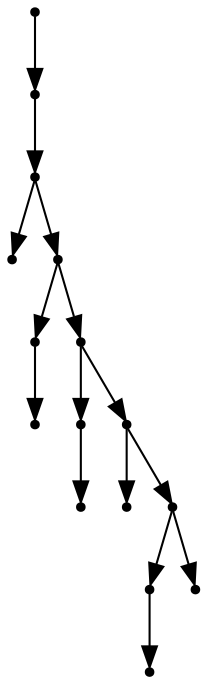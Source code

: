 digraph {
  15 [shape=point];
  14 [shape=point];
  13 [shape=point];
  0 [shape=point];
  12 [shape=point];
  2 [shape=point];
  1 [shape=point];
  11 [shape=point];
  4 [shape=point];
  3 [shape=point];
  10 [shape=point];
  5 [shape=point];
  9 [shape=point];
  7 [shape=point];
  6 [shape=point];
  8 [shape=point];
15 -> 14;
14 -> 13;
13 -> 0;
13 -> 12;
12 -> 2;
2 -> 1;
12 -> 11;
11 -> 4;
4 -> 3;
11 -> 10;
10 -> 5;
10 -> 9;
9 -> 7;
7 -> 6;
9 -> 8;
}

